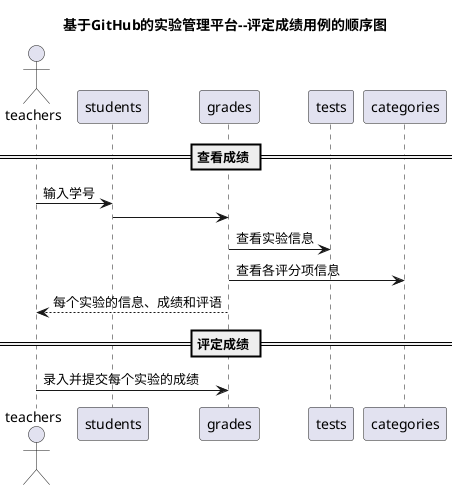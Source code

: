 @startuml
title 基于GitHub的实验管理平台--评定成绩用例的顺序图
actor teachers
== 查看成绩 ==
teachers -> students : 输入学号
students -> grades
grades -> tests:查看实验信息
grades -> categories:查看各评分项信息
grades --> teachers:每个实验的信息、成绩和评语
== 评定成绩 ==
teachers -> grades : 录入并提交每个实验的成绩
@enduml